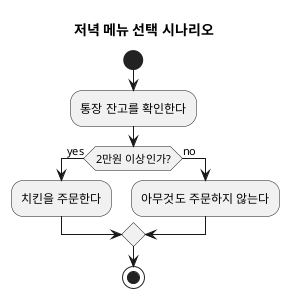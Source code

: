 @startuml

title 저녁 메뉴 선택 시나리오


start

:통장 잔고를 확인한다; 

if (2만원 이상인가?) then (yes)
  :치킨을 주문한다;
else (no)
  :아무것도 주문하지 않는다;
endif

stop

@enduml
